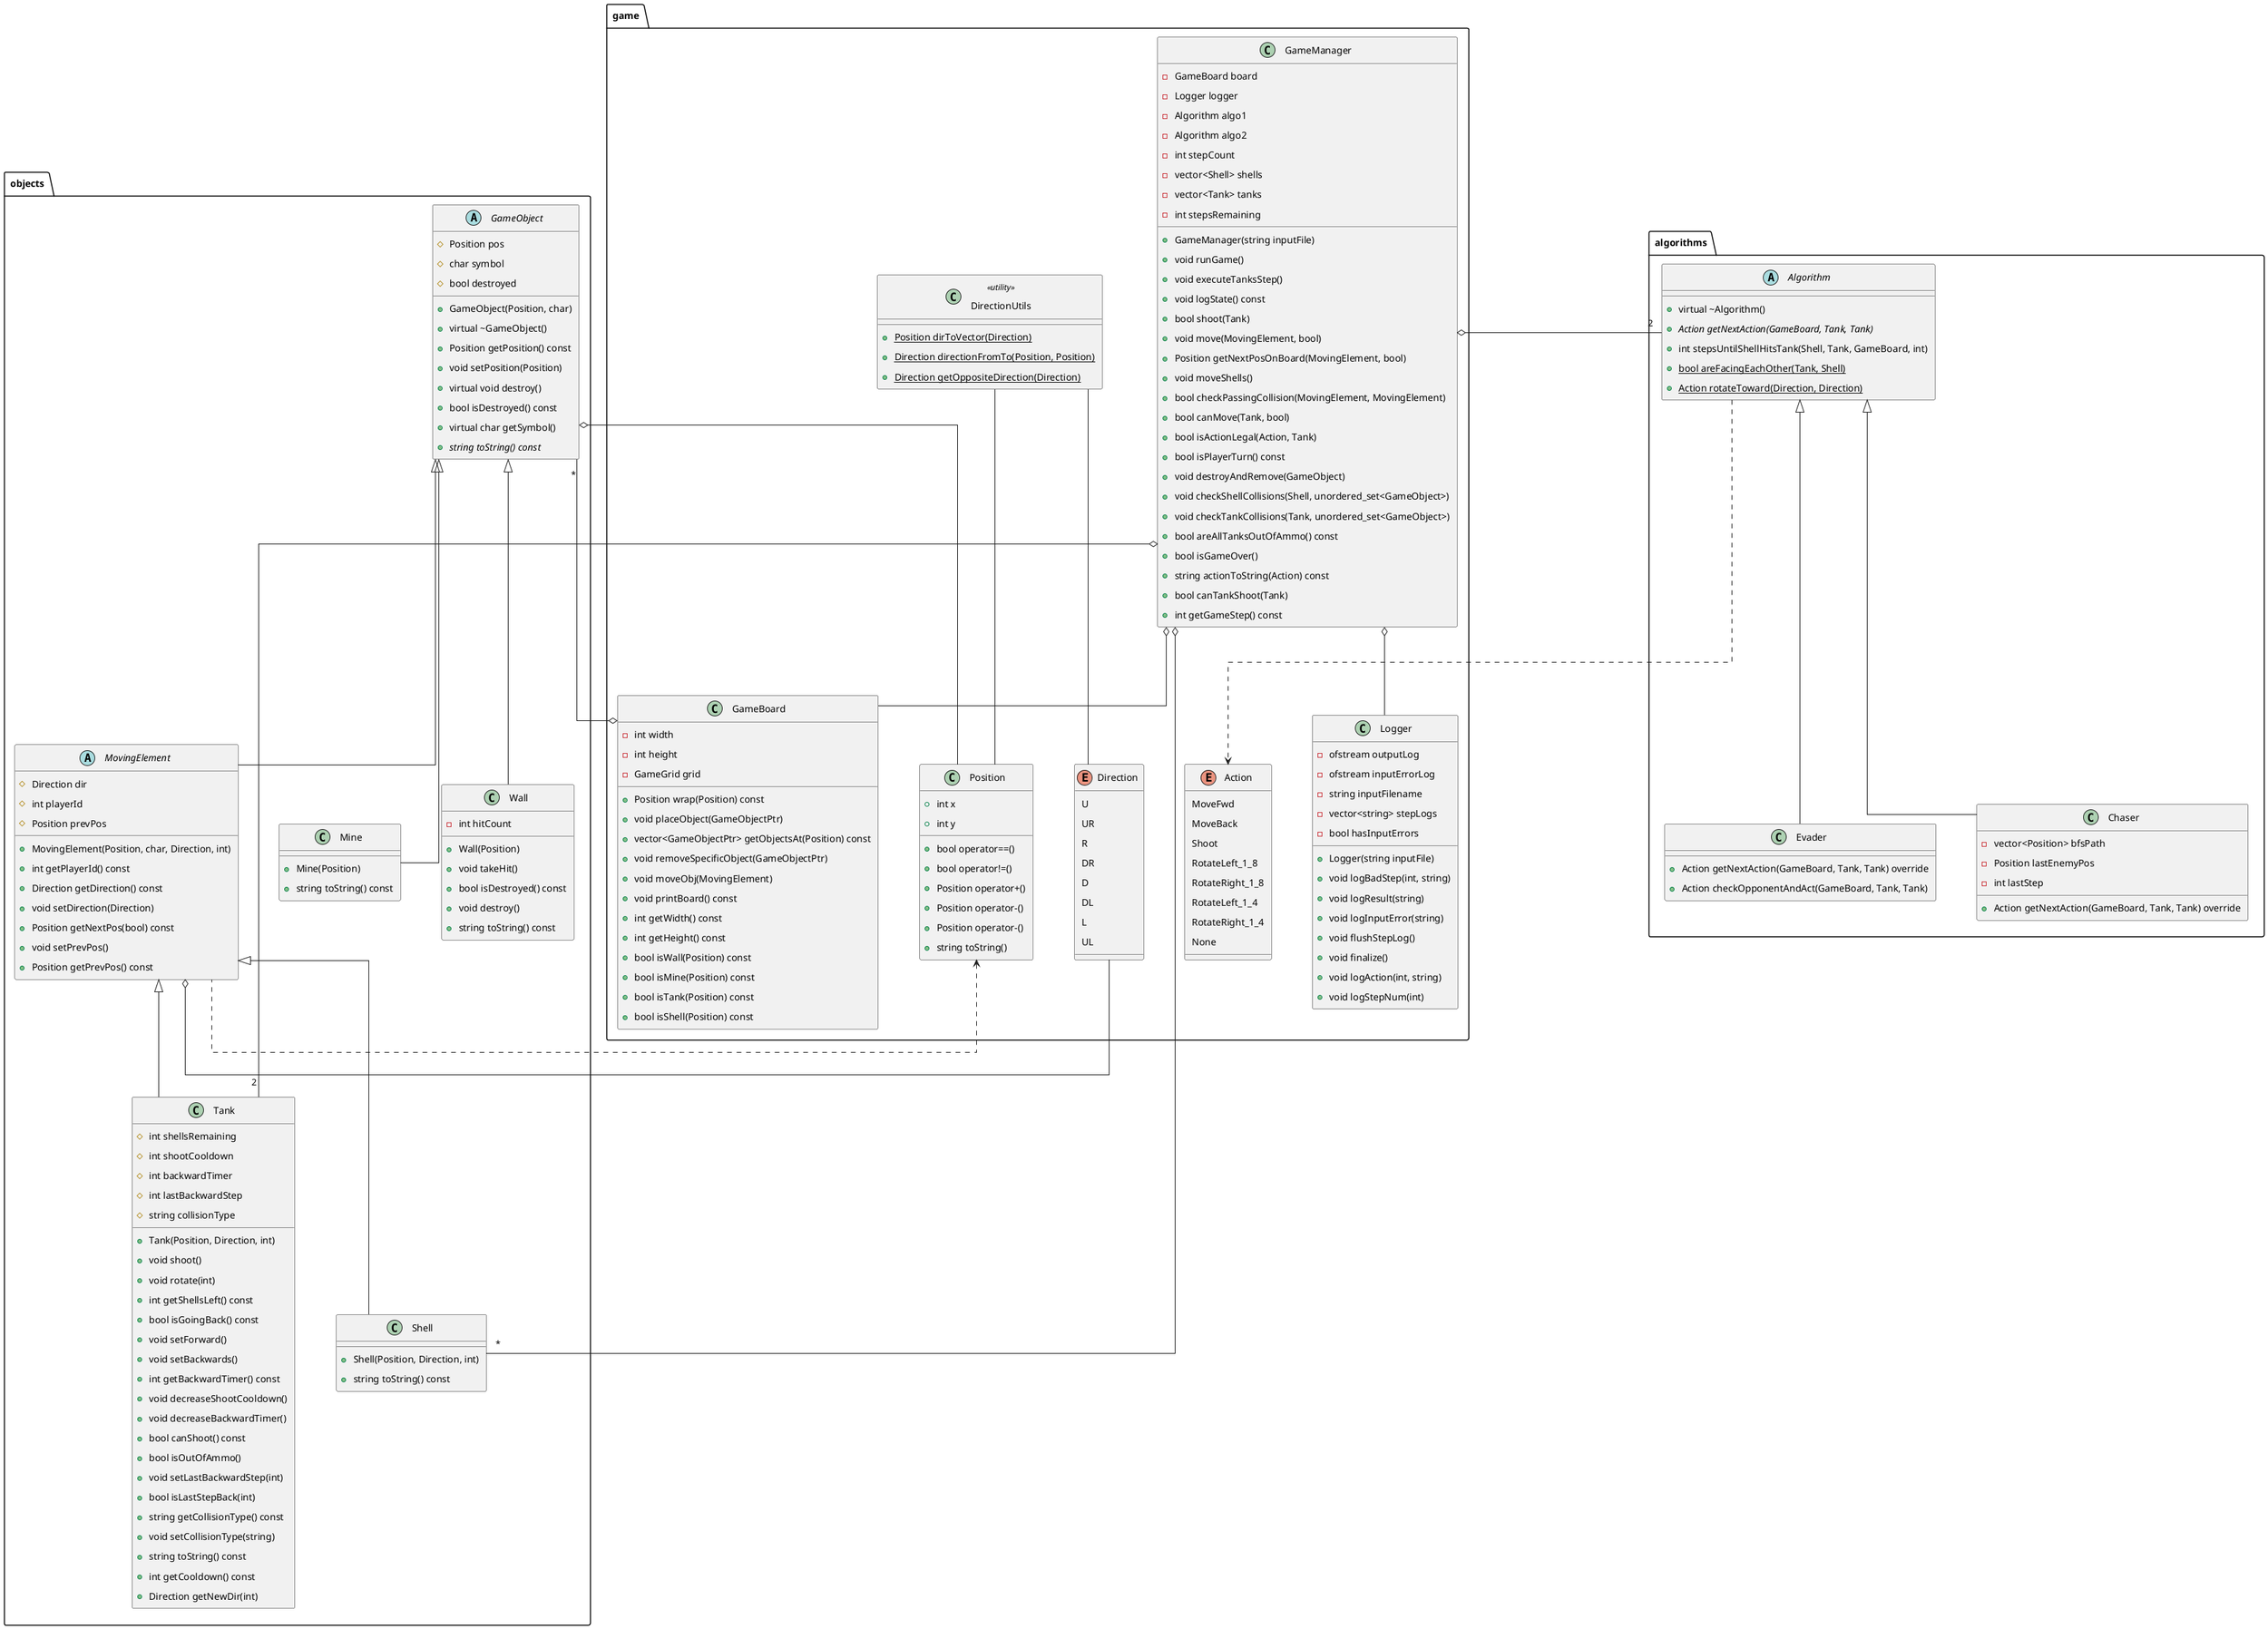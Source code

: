 @startuml "Tank Game Class Diagram"

' Layout settings that don't affect arrow types
skinparam padding 5
skinparam packageMargin 200
skinparam packagePadding 1000
skinparam nodesep 60
skinparam ranksep 100
skinparam linetype ortho

' Game components
package "game" {
  together {
    enum Direction {
      U
      UR
      R
      DR
      D
      DL
      L
      UL
    }

    enum Action {
      MoveFwd
      MoveBack
      Shoot
      RotateLeft_1_8
      RotateRight_1_8
      RotateLeft_1_4
      RotateRight_1_4
      None
    }

    class Position {
      +int x
      +int y
      +bool operator==()
      +bool operator!=()
      +Position operator+()
      +Position operator-()
      +Position operator-()
      +string toString()
    }
  }

  class DirectionUtils <<utility>> {
    +{static} Position dirToVector(Direction)
    +{static} Direction directionFromTo(Position, Position)
    +{static} Direction getOppositeDirection(Direction)
  }

  class Logger {
    -ofstream outputLog
    -ofstream inputErrorLog
    -string inputFilename
    -vector<string> stepLogs
    -bool hasInputErrors
    +Logger(string inputFile)
    +void logBadStep(int, string)
    +void logResult(string)
    +void logInputError(string)
    +void flushStepLog()
    +void finalize()
    +void logAction(int, string)
    +void logStepNum(int)
  }

  class GameBoard {
    -int width
    -int height
    -GameGrid grid
    +Position wrap(Position) const
    +void placeObject(GameObjectPtr)
    +vector<GameObjectPtr> getObjectsAt(Position) const
    +void removeSpecificObject(GameObjectPtr)
    +void moveObj(MovingElement)
    +void printBoard() const
    +int getWidth() const
    +int getHeight() const
    +bool isWall(Position) const
    +bool isMine(Position) const
    +bool isTank(Position) const
    +bool isShell(Position) const
  }

  class GameManager {
    -GameBoard board
    -Logger logger
    -Algorithm algo1
    -Algorithm algo2
    -int stepCount
    -vector<Shell> shells
    -vector<Tank> tanks
    -int stepsRemaining
    +GameManager(string inputFile)
    +void runGame()
    +void executeTanksStep()
    +void logState() const
    +bool shoot(Tank)
    +void move(MovingElement, bool)
    +Position getNextPosOnBoard(MovingElement, bool)
    +void moveShells()
    +bool checkPassingCollision(MovingElement, MovingElement)
    +bool canMove(Tank, bool)
    +bool isActionLegal(Action, Tank)
    +bool isPlayerTurn() const
    +void destroyAndRemove(GameObject)
    +void checkShellCollisions(Shell, unordered_set<GameObject>)
    +void checkTankCollisions(Tank, unordered_set<GameObject>)
    +bool areAllTanksOutOfAmmo() const
    +bool isGameOver()
    +string actionToString(Action) const
    +bool canTankShoot(Tank)
    +int getGameStep() const
  }
}

' Game objects
package "objects" {
  abstract class GameObject {
    #Position pos
    #char symbol
    #bool destroyed
    +GameObject(Position, char)
    +virtual ~GameObject()
    +Position getPosition() const
    +void setPosition(Position)
    +virtual void destroy()
    +bool isDestroyed() const
    +virtual char getSymbol()
    +{abstract} string toString() const
  }

  abstract class MovingElement {
    #Direction dir
    #int playerId
    #Position prevPos
    +MovingElement(Position, char, Direction, int)
    +int getPlayerId() const
    +Direction getDirection() const
    +void setDirection(Direction)
    +Position getNextPos(bool) const
    +void setPrevPos()
    +Position getPrevPos() const
  }

  together {
    class Wall {
      -int hitCount
      +Wall(Position)
      +void takeHit()
      +bool isDestroyed() const
      +void destroy()
      +string toString() const
    }

    class Mine {
      +Mine(Position)
      +string toString() const
    }
  }

  together {
    class Shell {
      +Shell(Position, Direction, int)
      +string toString() const
    }

    class Tank {
      #int shellsRemaining
      #int shootCooldown
      #int backwardTimer
      #int lastBackwardStep
      #string collisionType
      +Tank(Position, Direction, int)
      +void shoot()
      +void rotate(int)
      +int getShellsLeft() const
      +bool isGoingBack() const
      +void setForward()
      +void setBackwards()
      +int getBackwardTimer() const
      +void decreaseShootCooldown()
      +void decreaseBackwardTimer()
      +bool canShoot() const
      +bool isOutOfAmmo()
      +void setLastBackwardStep(int)
      +bool isLastStepBack(int)
      +string getCollisionType() const
      +void setCollisionType(string)
      +string toString() const
      +int getCooldown() const
      +Direction getNewDir(int)
    }
  }
}

' Algorithms
package "algorithms" {
  abstract class Algorithm {
    +virtual ~Algorithm()
    +{abstract} Action getNextAction(GameBoard, Tank, Tank)
    +int stepsUntilShellHitsTank(Shell, Tank, GameBoard, int)
    +{static} bool areFacingEachOther(Tank, Shell)
    +{static} Action rotateToward(Direction, Direction)
  }

  together {
    class Chaser {
      -vector<Position> bfsPath
      -Position lastEnemyPos
      -int lastStep
      +Action getNextAction(GameBoard, Tank, Tank) override
    }

    class Evader {
      +Action getNextAction(GameBoard, Tank, Tank) override
      +Action checkOpponentAndAct(GameBoard, Tank, Tank)
    }
  }
}

' Inheritance relationships - keeping original arrow types
GameObject <|-- MovingElement
GameObject <|-- Wall
GameObject <|-- Mine
MovingElement <|-- Shell
MovingElement <|-- Tank
Algorithm <|-- Chaser
Algorithm <|-- Evader

' Composition relationships - keeping original arrow types
GameManager o-- GameBoard
GameManager o-- Logger
GameManager o-- "2" Algorithm
GameManager o-- "*" Shell
GameManager o-- "2" Tank

GameBoard o-- "*" GameObject

' Added relationships - keeping original arrow types
GameObject o-- Position
MovingElement o-- Direction
Algorithm ..> Action
DirectionUtils -- Direction
DirectionUtils -- Position
Position <.. MovingElement

@enduml